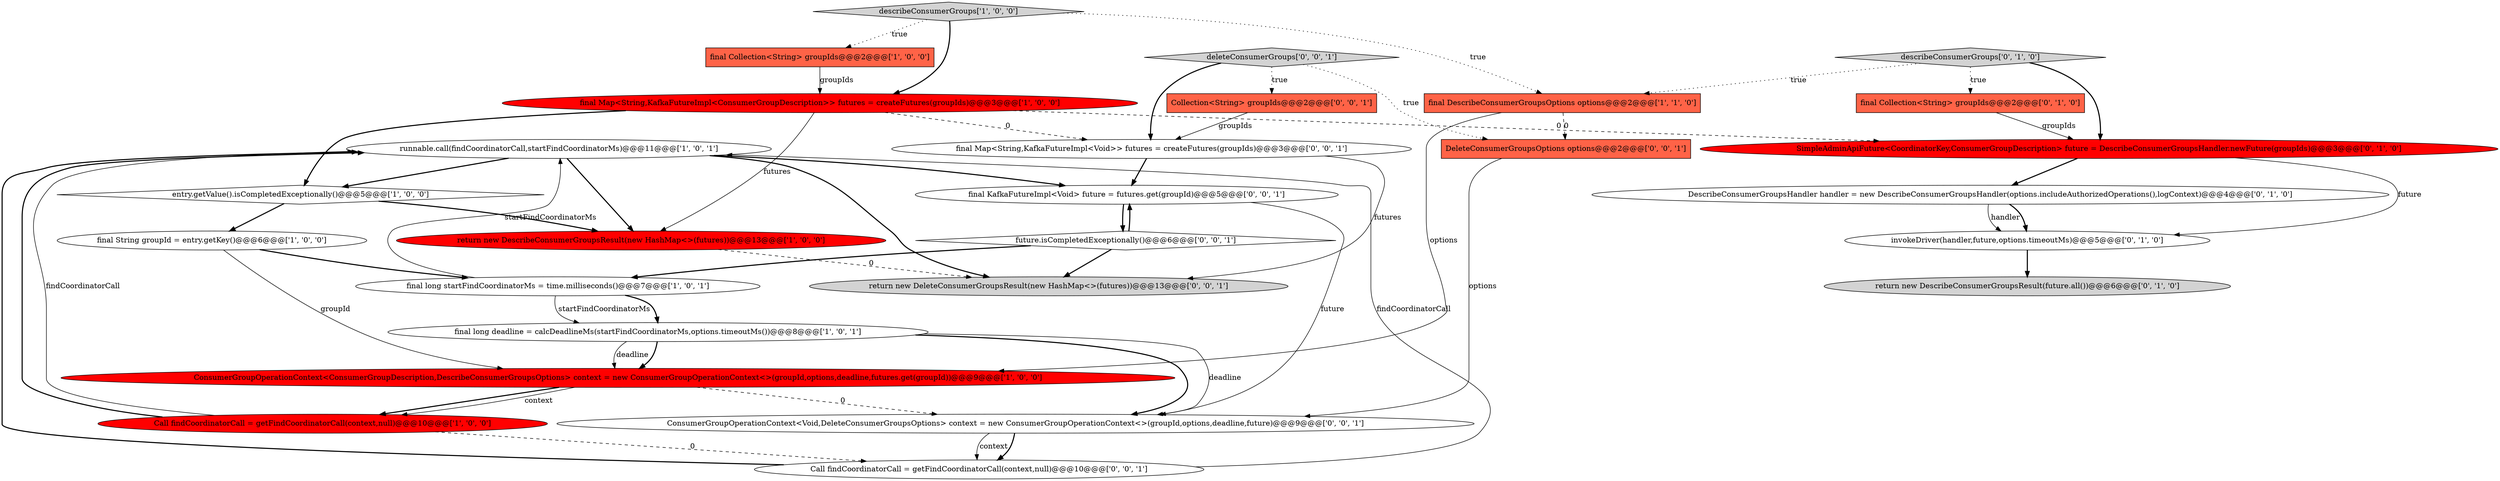 digraph {
1 [style = filled, label = "return new DescribeConsumerGroupsResult(new HashMap<>(futures))@@@13@@@['1', '0', '0']", fillcolor = red, shape = ellipse image = "AAA1AAABBB1BBB"];
18 [style = filled, label = "Collection<String> groupIds@@@2@@@['0', '0', '1']", fillcolor = tomato, shape = box image = "AAA0AAABBB3BBB"];
2 [style = filled, label = "final String groupId = entry.getKey()@@@6@@@['1', '0', '0']", fillcolor = white, shape = ellipse image = "AAA0AAABBB1BBB"];
6 [style = filled, label = "describeConsumerGroups['1', '0', '0']", fillcolor = lightgray, shape = diamond image = "AAA0AAABBB1BBB"];
12 [style = filled, label = "SimpleAdminApiFuture<CoordinatorKey,ConsumerGroupDescription> future = DescribeConsumerGroupsHandler.newFuture(groupIds)@@@3@@@['0', '1', '0']", fillcolor = red, shape = ellipse image = "AAA1AAABBB2BBB"];
15 [style = filled, label = "invokeDriver(handler,future,options.timeoutMs)@@@5@@@['0', '1', '0']", fillcolor = white, shape = ellipse image = "AAA0AAABBB2BBB"];
24 [style = filled, label = "ConsumerGroupOperationContext<Void,DeleteConsumerGroupsOptions> context = new ConsumerGroupOperationContext<>(groupId,options,deadline,future)@@@9@@@['0', '0', '1']", fillcolor = white, shape = ellipse image = "AAA0AAABBB3BBB"];
8 [style = filled, label = "runnable.call(findCoordinatorCall,startFindCoordinatorMs)@@@11@@@['1', '0', '1']", fillcolor = white, shape = ellipse image = "AAA0AAABBB1BBB"];
13 [style = filled, label = "describeConsumerGroups['0', '1', '0']", fillcolor = lightgray, shape = diamond image = "AAA0AAABBB2BBB"];
16 [style = filled, label = "return new DescribeConsumerGroupsResult(future.all())@@@6@@@['0', '1', '0']", fillcolor = lightgray, shape = ellipse image = "AAA0AAABBB2BBB"];
11 [style = filled, label = "final DescribeConsumerGroupsOptions options@@@2@@@['1', '1', '0']", fillcolor = tomato, shape = box image = "AAA0AAABBB1BBB"];
14 [style = filled, label = "final Collection<String> groupIds@@@2@@@['0', '1', '0']", fillcolor = tomato, shape = box image = "AAA0AAABBB2BBB"];
22 [style = filled, label = "deleteConsumerGroups['0', '0', '1']", fillcolor = lightgray, shape = diamond image = "AAA0AAABBB3BBB"];
4 [style = filled, label = "final Map<String,KafkaFutureImpl<ConsumerGroupDescription>> futures = createFutures(groupIds)@@@3@@@['1', '0', '0']", fillcolor = red, shape = ellipse image = "AAA1AAABBB1BBB"];
7 [style = filled, label = "final Collection<String> groupIds@@@2@@@['1', '0', '0']", fillcolor = tomato, shape = box image = "AAA0AAABBB1BBB"];
20 [style = filled, label = "final Map<String,KafkaFutureImpl<Void>> futures = createFutures(groupIds)@@@3@@@['0', '0', '1']", fillcolor = white, shape = ellipse image = "AAA0AAABBB3BBB"];
9 [style = filled, label = "entry.getValue().isCompletedExceptionally()@@@5@@@['1', '0', '0']", fillcolor = white, shape = diamond image = "AAA0AAABBB1BBB"];
17 [style = filled, label = "DescribeConsumerGroupsHandler handler = new DescribeConsumerGroupsHandler(options.includeAuthorizedOperations(),logContext)@@@4@@@['0', '1', '0']", fillcolor = white, shape = ellipse image = "AAA0AAABBB2BBB"];
23 [style = filled, label = "DeleteConsumerGroupsOptions options@@@2@@@['0', '0', '1']", fillcolor = tomato, shape = box image = "AAA0AAABBB3BBB"];
19 [style = filled, label = "return new DeleteConsumerGroupsResult(new HashMap<>(futures))@@@13@@@['0', '0', '1']", fillcolor = lightgray, shape = ellipse image = "AAA0AAABBB3BBB"];
5 [style = filled, label = "final long startFindCoordinatorMs = time.milliseconds()@@@7@@@['1', '0', '1']", fillcolor = white, shape = ellipse image = "AAA0AAABBB1BBB"];
0 [style = filled, label = "final long deadline = calcDeadlineMs(startFindCoordinatorMs,options.timeoutMs())@@@8@@@['1', '0', '1']", fillcolor = white, shape = ellipse image = "AAA0AAABBB1BBB"];
26 [style = filled, label = "future.isCompletedExceptionally()@@@6@@@['0', '0', '1']", fillcolor = white, shape = diamond image = "AAA0AAABBB3BBB"];
25 [style = filled, label = "Call findCoordinatorCall = getFindCoordinatorCall(context,null)@@@10@@@['0', '0', '1']", fillcolor = white, shape = ellipse image = "AAA0AAABBB3BBB"];
21 [style = filled, label = "final KafkaFutureImpl<Void> future = futures.get(groupId)@@@5@@@['0', '0', '1']", fillcolor = white, shape = ellipse image = "AAA0AAABBB3BBB"];
10 [style = filled, label = "ConsumerGroupOperationContext<ConsumerGroupDescription,DescribeConsumerGroupsOptions> context = new ConsumerGroupOperationContext<>(groupId,options,deadline,futures.get(groupId))@@@9@@@['1', '0', '0']", fillcolor = red, shape = ellipse image = "AAA1AAABBB1BBB"];
3 [style = filled, label = "Call findCoordinatorCall = getFindCoordinatorCall(context,null)@@@10@@@['1', '0', '0']", fillcolor = red, shape = ellipse image = "AAA1AAABBB1BBB"];
4->9 [style = bold, label=""];
3->25 [style = dashed, label="0"];
22->18 [style = dotted, label="true"];
11->10 [style = solid, label="options"];
3->8 [style = solid, label="findCoordinatorCall"];
22->23 [style = dotted, label="true"];
9->2 [style = bold, label=""];
26->5 [style = bold, label=""];
8->19 [style = bold, label=""];
20->19 [style = solid, label="futures"];
12->17 [style = bold, label=""];
1->19 [style = dashed, label="0"];
5->0 [style = solid, label="startFindCoordinatorMs"];
4->1 [style = solid, label="futures"];
10->3 [style = bold, label=""];
11->23 [style = dashed, label="0"];
2->10 [style = solid, label="groupId"];
0->24 [style = solid, label="deadline"];
14->12 [style = solid, label="groupIds"];
24->25 [style = solid, label="context"];
15->16 [style = bold, label=""];
26->19 [style = bold, label=""];
4->12 [style = dashed, label="0"];
26->21 [style = bold, label=""];
20->21 [style = bold, label=""];
18->20 [style = solid, label="groupIds"];
8->1 [style = bold, label=""];
7->4 [style = solid, label="groupIds"];
6->4 [style = bold, label=""];
5->8 [style = solid, label="startFindCoordinatorMs"];
0->10 [style = bold, label=""];
21->24 [style = solid, label="future"];
21->26 [style = bold, label=""];
13->12 [style = bold, label=""];
17->15 [style = solid, label="handler"];
5->0 [style = bold, label=""];
22->20 [style = bold, label=""];
4->20 [style = dashed, label="0"];
24->25 [style = bold, label=""];
3->8 [style = bold, label=""];
0->24 [style = bold, label=""];
8->9 [style = bold, label=""];
17->15 [style = bold, label=""];
6->7 [style = dotted, label="true"];
23->24 [style = solid, label="options"];
8->21 [style = bold, label=""];
13->11 [style = dotted, label="true"];
0->10 [style = solid, label="deadline"];
25->8 [style = bold, label=""];
6->11 [style = dotted, label="true"];
9->1 [style = bold, label=""];
12->15 [style = solid, label="future"];
13->14 [style = dotted, label="true"];
10->24 [style = dashed, label="0"];
2->5 [style = bold, label=""];
10->3 [style = solid, label="context"];
25->8 [style = solid, label="findCoordinatorCall"];
}
